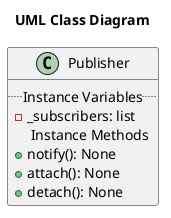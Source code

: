@startuml publisher
scale 1
title  "UML Class Diagram"
class Publisher {
	.. Instance Variables ..
    - _subscribers: list
    .. Instance Methods ..
    + notify(): None 
    + attach(): None 
    + detach(): None
}
@enduml